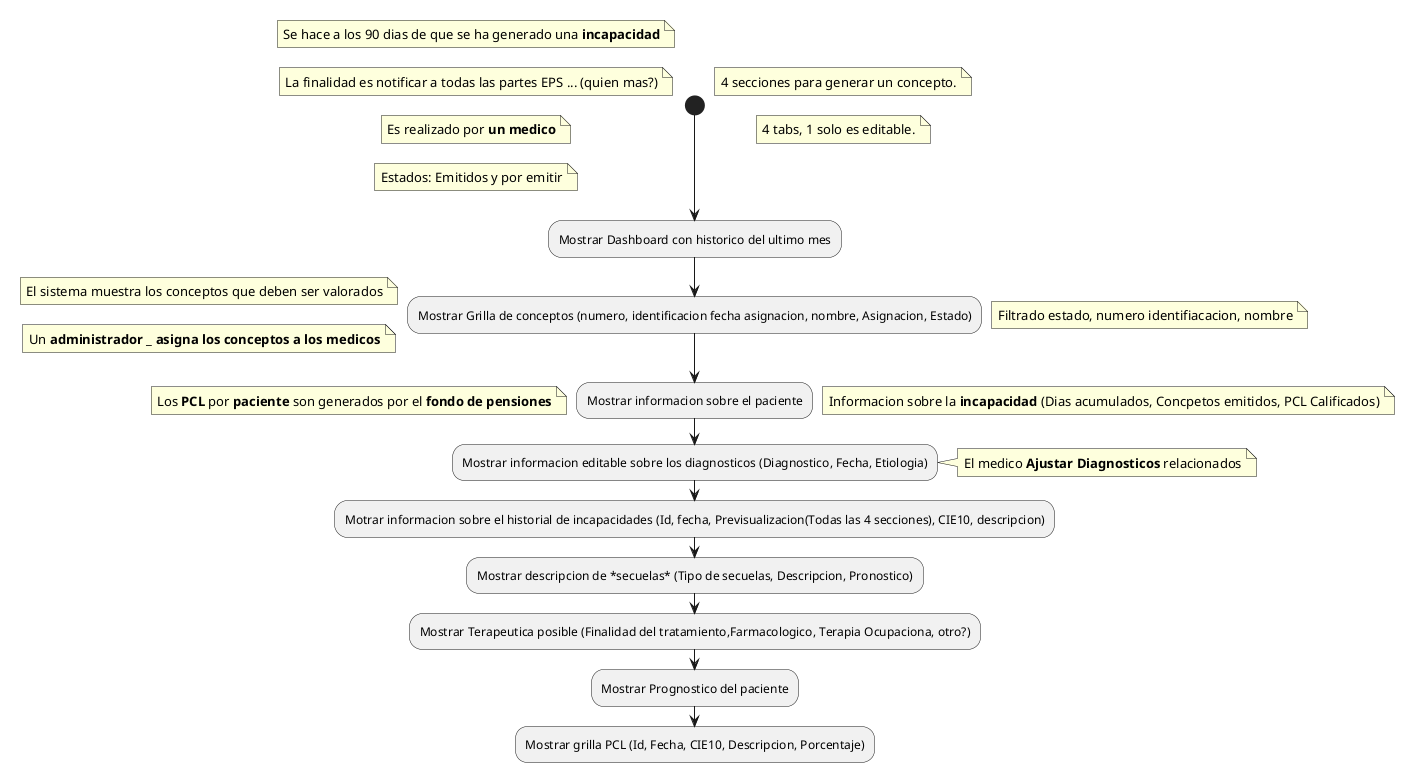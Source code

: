 @startuml **Concepto de Rehabilitacion**
start
note left: Se hace a los 90 dias de que se ha generado una **incapacidad**
note left: La finalidad es notificar a todas las partes EPS ... (quien mas?)
note left: Es realizado por **un medico**
note left: Estados: Emitidos y por emitir
note right: 4 secciones para generar un concepto.
note right: 4 tabs, 1 solo es editable.
:Mostrar Dashboard con historico del ultimo mes;
:Mostrar Grilla de conceptos (numero, identificacion fecha asignacion, nombre, Asignacion, Estado);
note left: El sistema muestra los conceptos que deben ser valorados
note left: Un **administrador** _ **asigna los conceptos a los medicos**
note right: Filtrado estado, numero identifiacacion, nombre
:Mostrar informacion sobre el paciente;
note right: Informacion sobre la **incapacidad** (Dias acumulados, Concpetos emitidos, PCL Calificados)
note left: Los **PCL** por **paciente** son generados por el **fondo de pensiones**
:Mostrar informacion editable sobre los diagnosticos (Diagnostico, Fecha, Etiologia);
note right: El medico **Ajustar Diagnosticos** relacionados
:Motrar informacion sobre el historial de incapacidades (Id, fecha, Previsualizacion(Todas las 4 secciones), CIE10, descripcion);
:Mostrar descripcion de *secuelas* (Tipo de secuelas, Descripcion, Pronostico);
:Mostrar Terapeutica posible (Finalidad del tratamiento,Farmacologico, Terapia Ocupaciona, otro?);
:Mostrar Prognostico del paciente;
:Mostrar grilla PCL (Id, Fecha, CIE10, Descripcion, Porcentaje);
@enduml